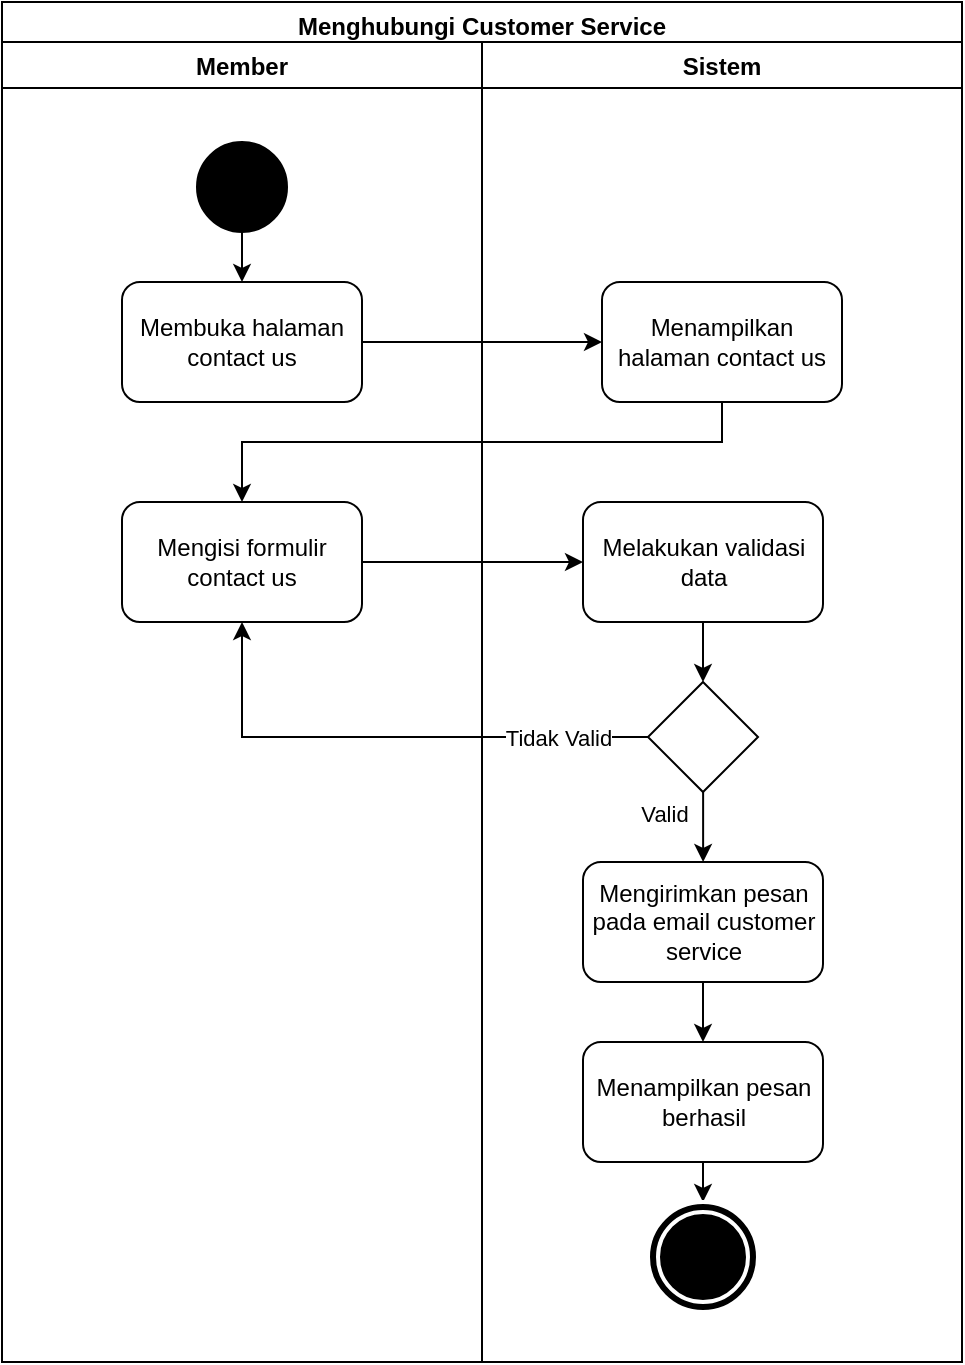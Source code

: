 <mxfile version="18.0.7" type="device"><diagram id="prtHgNgQTEPvFCAcTncT" name="Page-1"><mxGraphModel dx="1038" dy="489" grid="1" gridSize="10" guides="1" tooltips="1" connect="1" arrows="1" fold="1" page="1" pageScale="1" pageWidth="827" pageHeight="1169" math="0" shadow="0"><root><mxCell id="0"/><mxCell id="1" parent="0"/><mxCell id="xOL2CaStUpzWwHvCU3t6-1" value="Menghubungi Customer Service" style="swimlane;fillColor=none;" parent="1" vertex="1"><mxGeometry x="240" y="60" width="480" height="680" as="geometry"/></mxCell><mxCell id="xOL2CaStUpzWwHvCU3t6-3" value="Member" style="swimlane;startSize=23;" parent="xOL2CaStUpzWwHvCU3t6-1" vertex="1"><mxGeometry y="20" width="240" height="660" as="geometry"/></mxCell><mxCell id="xOL2CaStUpzWwHvCU3t6-17" style="edgeStyle=orthogonalEdgeStyle;rounded=0;orthogonalLoop=1;jettySize=auto;html=1;" parent="xOL2CaStUpzWwHvCU3t6-3" source="xOL2CaStUpzWwHvCU3t6-4" target="xOL2CaStUpzWwHvCU3t6-5" edge="1"><mxGeometry relative="1" as="geometry"/></mxCell><mxCell id="xOL2CaStUpzWwHvCU3t6-4" value="" style="ellipse;whiteSpace=wrap;html=1;aspect=fixed;fillColor=#000000;" parent="xOL2CaStUpzWwHvCU3t6-3" vertex="1"><mxGeometry x="97.5" y="50" width="45" height="45" as="geometry"/></mxCell><mxCell id="xOL2CaStUpzWwHvCU3t6-5" value="Membuka halaman contact us" style="rounded=1;whiteSpace=wrap;html=1;fillColor=none;" parent="xOL2CaStUpzWwHvCU3t6-3" vertex="1"><mxGeometry x="60" y="120" width="120" height="60" as="geometry"/></mxCell><mxCell id="xOL2CaStUpzWwHvCU3t6-2" value="Sistem" style="swimlane;" parent="xOL2CaStUpzWwHvCU3t6-1" vertex="1"><mxGeometry x="240" y="20" width="240" height="660" as="geometry"/></mxCell><mxCell id="8zHcvoFwlnrDgQcp2ZAG-11" style="edgeStyle=orthogonalEdgeStyle;rounded=0;orthogonalLoop=1;jettySize=auto;html=1;" parent="xOL2CaStUpzWwHvCU3t6-2" source="xOL2CaStUpzWwHvCU3t6-6" target="8zHcvoFwlnrDgQcp2ZAG-1" edge="1"><mxGeometry relative="1" as="geometry"><Array as="points"><mxPoint x="120" y="200"/><mxPoint x="-120" y="200"/></Array></mxGeometry></mxCell><mxCell id="xOL2CaStUpzWwHvCU3t6-6" value="Menampilkan halaman contact us" style="rounded=1;whiteSpace=wrap;html=1;fillColor=none;" parent="xOL2CaStUpzWwHvCU3t6-2" vertex="1"><mxGeometry x="60" y="120" width="120" height="60" as="geometry"/></mxCell><mxCell id="8zHcvoFwlnrDgQcp2ZAG-1" value="&lt;span&gt;Mengisi formulir contact us&lt;/span&gt;" style="rounded=1;whiteSpace=wrap;html=1;fillColor=none;" parent="xOL2CaStUpzWwHvCU3t6-2" vertex="1"><mxGeometry x="-180" y="230" width="120" height="60" as="geometry"/></mxCell><mxCell id="8zHcvoFwlnrDgQcp2ZAG-3" value="Melakukan validasi data" style="rounded=1;whiteSpace=wrap;html=1;fillColor=none;" parent="xOL2CaStUpzWwHvCU3t6-2" vertex="1"><mxGeometry x="50.5" y="230" width="120" height="60" as="geometry"/></mxCell><mxCell id="8zHcvoFwlnrDgQcp2ZAG-4" value="Valid" style="edgeStyle=orthogonalEdgeStyle;rounded=0;orthogonalLoop=1;jettySize=auto;html=1;" parent="xOL2CaStUpzWwHvCU3t6-2" edge="1"><mxGeometry x="-0.333" y="-20" relative="1" as="geometry"><mxPoint as="offset"/><mxPoint x="110.559" y="374.941" as="sourcePoint"/><mxPoint x="110.559" y="410" as="targetPoint"/></mxGeometry></mxCell><mxCell id="8zHcvoFwlnrDgQcp2ZAG-5" value="" style="rhombus;whiteSpace=wrap;html=1;fillColor=none;" parent="xOL2CaStUpzWwHvCU3t6-2" vertex="1"><mxGeometry x="83" y="320" width="55" height="55" as="geometry"/></mxCell><mxCell id="8zHcvoFwlnrDgQcp2ZAG-14" style="edgeStyle=orthogonalEdgeStyle;rounded=0;orthogonalLoop=1;jettySize=auto;html=1;" parent="xOL2CaStUpzWwHvCU3t6-2" source="8zHcvoFwlnrDgQcp2ZAG-6" target="8zHcvoFwlnrDgQcp2ZAG-13" edge="1"><mxGeometry relative="1" as="geometry"/></mxCell><mxCell id="8zHcvoFwlnrDgQcp2ZAG-6" value="Mengirimkan pesan pada email customer service" style="rounded=1;whiteSpace=wrap;html=1;fillColor=none;" parent="xOL2CaStUpzWwHvCU3t6-2" vertex="1"><mxGeometry x="50.5" y="410" width="120" height="60" as="geometry"/></mxCell><mxCell id="8zHcvoFwlnrDgQcp2ZAG-7" style="edgeStyle=orthogonalEdgeStyle;rounded=0;orthogonalLoop=1;jettySize=auto;html=1;exitX=0;exitY=0.5;exitDx=0;exitDy=0;entryX=0.5;entryY=1;entryDx=0;entryDy=0;" parent="xOL2CaStUpzWwHvCU3t6-2" source="8zHcvoFwlnrDgQcp2ZAG-5" target="8zHcvoFwlnrDgQcp2ZAG-1" edge="1"><mxGeometry relative="1" as="geometry"/></mxCell><mxCell id="8zHcvoFwlnrDgQcp2ZAG-8" value="Tidak Valid" style="edgeLabel;html=1;align=center;verticalAlign=middle;resizable=0;points=[];" parent="8zHcvoFwlnrDgQcp2ZAG-7" vertex="1" connectable="0"><mxGeometry x="-0.51" relative="1" as="geometry"><mxPoint x="19" as="offset"/></mxGeometry></mxCell><mxCell id="8zHcvoFwlnrDgQcp2ZAG-2" style="edgeStyle=orthogonalEdgeStyle;rounded=0;orthogonalLoop=1;jettySize=auto;html=1;" parent="xOL2CaStUpzWwHvCU3t6-2" source="8zHcvoFwlnrDgQcp2ZAG-3" target="8zHcvoFwlnrDgQcp2ZAG-5" edge="1"><mxGeometry relative="1" as="geometry"/></mxCell><mxCell id="8zHcvoFwlnrDgQcp2ZAG-9" style="edgeStyle=orthogonalEdgeStyle;rounded=0;orthogonalLoop=1;jettySize=auto;html=1;entryX=0;entryY=0.5;entryDx=0;entryDy=0;" parent="xOL2CaStUpzWwHvCU3t6-2" source="8zHcvoFwlnrDgQcp2ZAG-1" target="8zHcvoFwlnrDgQcp2ZAG-3" edge="1"><mxGeometry relative="1" as="geometry"/></mxCell><mxCell id="8zHcvoFwlnrDgQcp2ZAG-15" style="edgeStyle=orthogonalEdgeStyle;rounded=0;orthogonalLoop=1;jettySize=auto;html=1;" parent="xOL2CaStUpzWwHvCU3t6-2" source="8zHcvoFwlnrDgQcp2ZAG-13" target="xOL2CaStUpzWwHvCU3t6-19" edge="1"><mxGeometry relative="1" as="geometry"/></mxCell><mxCell id="8zHcvoFwlnrDgQcp2ZAG-13" value="Menampilkan pesan berhasil" style="rounded=1;whiteSpace=wrap;html=1;fillColor=none;" parent="xOL2CaStUpzWwHvCU3t6-2" vertex="1"><mxGeometry x="50.5" y="500" width="120" height="60" as="geometry"/></mxCell><mxCell id="xOL2CaStUpzWwHvCU3t6-19" value="" style="ellipse;shape=doubleEllipse;whiteSpace=wrap;html=1;aspect=fixed;fillColor=#000000;strokeColor=#FFFFFF;strokeWidth=2;" parent="xOL2CaStUpzWwHvCU3t6-2" vertex="1"><mxGeometry x="83" y="580" width="55" height="55" as="geometry"/></mxCell><mxCell id="xOL2CaStUpzWwHvCU3t6-7" value="" style="edgeStyle=orthogonalEdgeStyle;rounded=0;orthogonalLoop=1;jettySize=auto;html=1;" parent="xOL2CaStUpzWwHvCU3t6-1" source="xOL2CaStUpzWwHvCU3t6-5" target="xOL2CaStUpzWwHvCU3t6-6" edge="1"><mxGeometry relative="1" as="geometry"/></mxCell></root></mxGraphModel></diagram></mxfile>